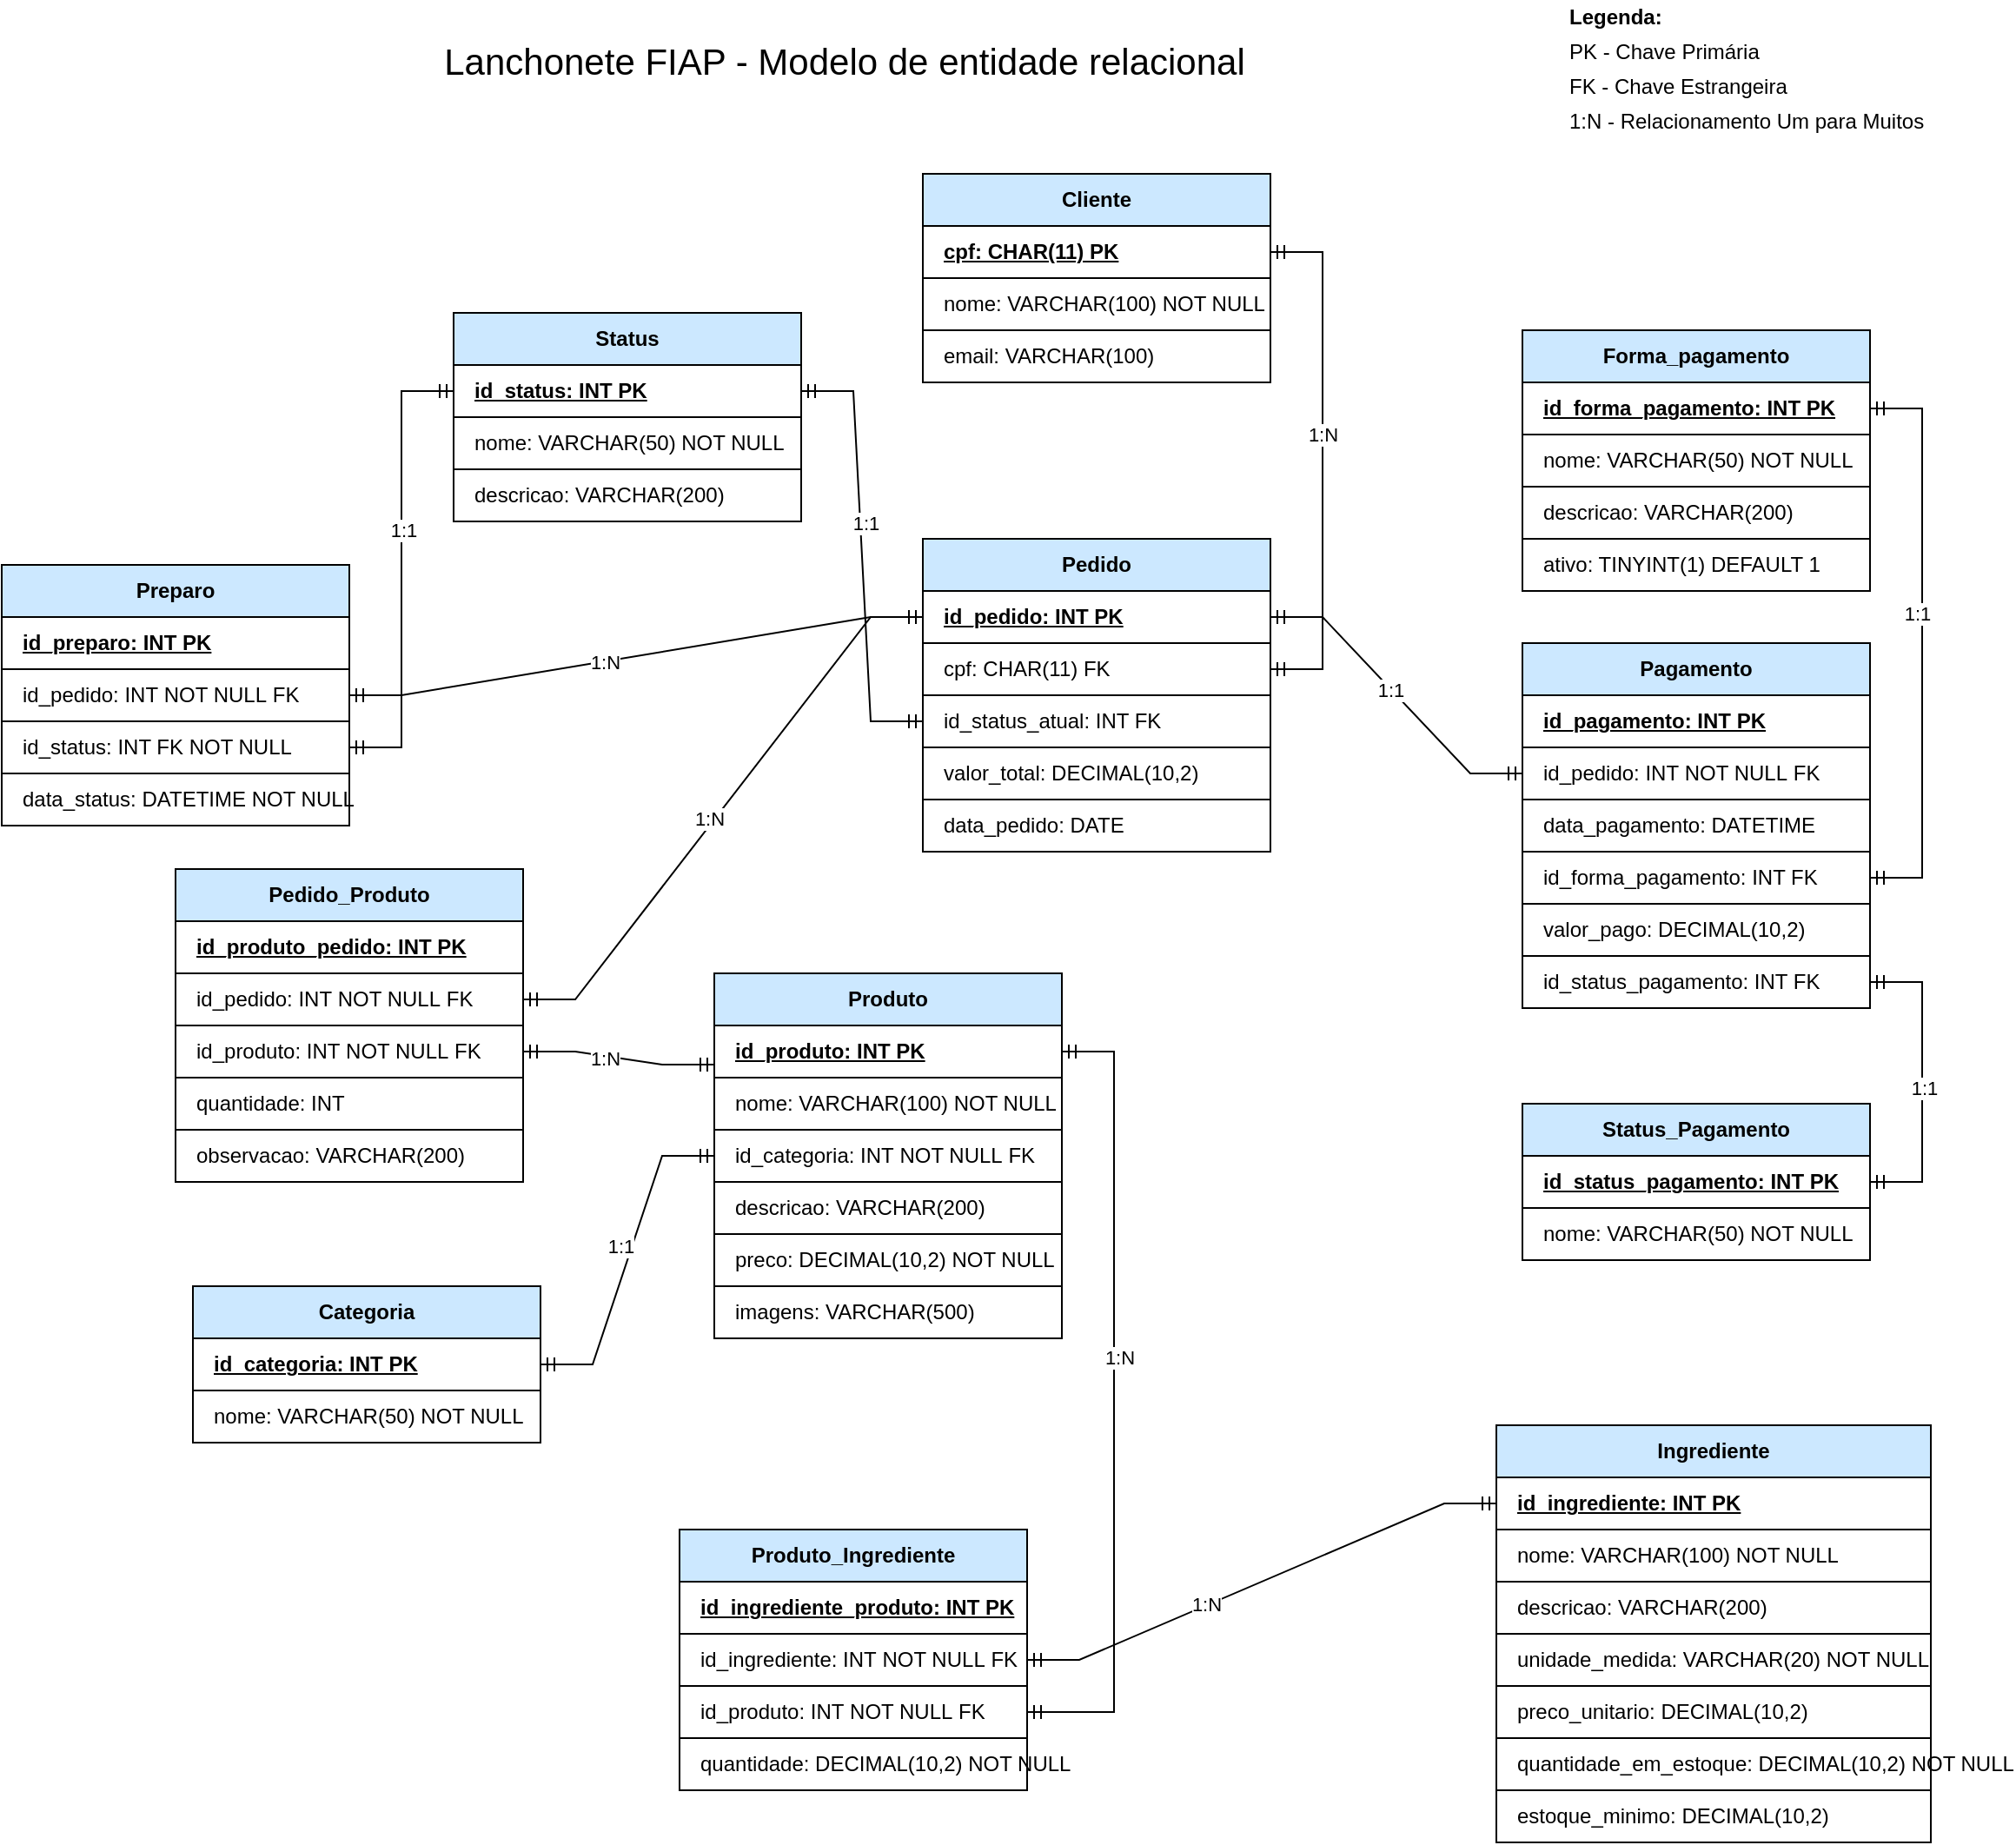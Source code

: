 <mxfile scale="1" border="10">
    <diagram name="MER Lanchonete FIAP" id="QjZd8R-ZHvt1By7iA-Us">
        <mxGraphModel dx="1200" dy="779" grid="0" gridSize="10" guides="1" tooltips="1" connect="1" arrows="1" fold="1" page="1" pageScale="1" pageWidth="1169" pageHeight="827" background="#ffffff" math="0" shadow="0">
            <root>
                <mxCell id="0"/>
                <mxCell id="1" parent="0"/>
                <mxCell id="2" value="Cliente" style="shape=table;startSize=30;container=1;childLayout=tableLayout;fixedRows=1;rowLines=0;fontStyle=1;align=center;resizeLast=1;html=1;whiteSpace=wrap;fillColor=#CCE8FF;" parent="1" vertex="1">
                    <mxGeometry x="570" y="110" width="200" height="120" as="geometry"/>
                </mxCell>
                <mxCell id="3" value="cpf: CHAR(11) PK" style="shape=partialRectangle;html=1;align=left;spacingLeft=10;fontStyle=5;" parent="2" vertex="1">
                    <mxGeometry y="30" width="200" height="30" as="geometry"/>
                </mxCell>
                <mxCell id="4" value="nome: VARCHAR(100)&amp;nbsp;&lt;span style=&quot;color: rgb(0, 0, 0);&quot;&gt;NOT NULL&lt;/span&gt;" style="shape=partialRectangle;html=1;align=left;spacingLeft=10;" parent="2" vertex="1">
                    <mxGeometry y="60" width="200" height="30" as="geometry"/>
                </mxCell>
                <mxCell id="5" value="email: VARCHAR(100)" style="shape=partialRectangle;html=1;align=left;spacingLeft=10;" parent="2" vertex="1">
                    <mxGeometry y="90" width="200" height="30" as="geometry"/>
                </mxCell>
                <mxCell id="6" value="Status" style="shape=table;startSize=30;container=1;childLayout=tableLayout;fixedRows=1;rowLines=0;fontStyle=1;align=center;resizeLast=1;html=1;whiteSpace=wrap;fillColor=#CCE8FF;" parent="1" vertex="1">
                    <mxGeometry x="300" y="190" width="200" height="120" as="geometry"/>
                </mxCell>
                <mxCell id="7" value="id_status: INT PK" style="shape=partialRectangle;html=1;align=left;spacingLeft=10;fontStyle=5;" parent="6" vertex="1">
                    <mxGeometry y="30" width="200" height="30" as="geometry"/>
                </mxCell>
                <mxCell id="8" value="nome: VARCHAR(50) NOT NULL" style="shape=partialRectangle;html=1;align=left;spacingLeft=10;" parent="6" vertex="1">
                    <mxGeometry y="60" width="200" height="30" as="geometry"/>
                </mxCell>
                <mxCell id="9" value="descricao: VARCHAR(200)" style="shape=partialRectangle;html=1;align=left;spacingLeft=10;" parent="6" vertex="1">
                    <mxGeometry y="90" width="200" height="30" as="geometry"/>
                </mxCell>
                <mxCell id="10" value="Pedido" style="shape=table;startSize=30;container=1;childLayout=tableLayout;fixedRows=1;rowLines=0;fontStyle=1;align=center;resizeLast=1;html=1;whiteSpace=wrap;fillColor=#CCE8FF;" parent="1" vertex="1">
                    <mxGeometry x="570" y="320" width="200" height="180" as="geometry"/>
                </mxCell>
                <mxCell id="11" value="id_pedido: INT PK" style="shape=partialRectangle;html=1;align=left;spacingLeft=10;fontStyle=5;" parent="10" vertex="1">
                    <mxGeometry y="30" width="200" height="30" as="geometry"/>
                </mxCell>
                <mxCell id="12" value="cpf: CHAR(11) FK" style="shape=partialRectangle;html=1;align=left;spacingLeft=10;" parent="10" vertex="1">
                    <mxGeometry y="60" width="200" height="30" as="geometry"/>
                </mxCell>
                <mxCell id="13" value="id_status_atual: INT FK" style="shape=partialRectangle;html=1;align=left;spacingLeft=10;" parent="10" vertex="1">
                    <mxGeometry y="90" width="200" height="30" as="geometry"/>
                </mxCell>
                <mxCell id="14" value="valor_total: DECIMAL(10,2)" style="shape=partialRectangle;html=1;align=left;spacingLeft=10;" parent="10" vertex="1">
                    <mxGeometry y="120" width="200" height="30" as="geometry"/>
                </mxCell>
                <mxCell id="15" value="data_pedido: DATE" style="shape=partialRectangle;html=1;align=left;spacingLeft=10;" parent="10" vertex="1">
                    <mxGeometry y="150" width="200" height="30" as="geometry"/>
                </mxCell>
                <mxCell id="16" value="Preparo" style="shape=table;startSize=30;container=1;childLayout=tableLayout;fixedRows=1;rowLines=0;fontStyle=1;align=center;resizeLast=1;html=1;whiteSpace=wrap;fillColor=#CCE8FF;" parent="1" vertex="1">
                    <mxGeometry x="40" y="335" width="200" height="150" as="geometry"/>
                </mxCell>
                <mxCell id="17" value="id_preparo: INT PK" style="shape=partialRectangle;html=1;align=left;spacingLeft=10;fontStyle=5;" parent="16" vertex="1">
                    <mxGeometry y="30" width="200" height="30" as="geometry"/>
                </mxCell>
                <mxCell id="18" value="id_pedido: INT&amp;nbsp;&lt;span style=&quot;color: rgb(0, 0, 0);&quot;&gt;NOT NULL&amp;nbsp;&lt;/span&gt;FK" style="shape=partialRectangle;html=1;align=left;spacingLeft=10;" parent="16" vertex="1">
                    <mxGeometry y="60" width="200" height="30" as="geometry"/>
                </mxCell>
                <mxCell id="19" value="id_status: INT FK NOT NULL" style="shape=partialRectangle;html=1;align=left;spacingLeft=10;" parent="16" vertex="1">
                    <mxGeometry y="90" width="200" height="30" as="geometry"/>
                </mxCell>
                <mxCell id="20" value="data_status: DATETIME NOT NULL" style="shape=partialRectangle;html=1;align=left;spacingLeft=10;" parent="16" vertex="1">
                    <mxGeometry y="120" width="200" height="30" as="geometry"/>
                </mxCell>
                <mxCell id="21" value="Forma_pagamento" style="shape=table;startSize=30;container=1;childLayout=tableLayout;fixedRows=1;rowLines=0;fontStyle=1;align=center;resizeLast=1;html=1;whiteSpace=wrap;fillColor=#CCE8FF;" parent="1" vertex="1">
                    <mxGeometry x="915" y="200" width="200" height="150" as="geometry"/>
                </mxCell>
                <mxCell id="22" value="id_forma_pagamento: INT PK" style="shape=partialRectangle;html=1;align=left;spacingLeft=10;fontStyle=5;" parent="21" vertex="1">
                    <mxGeometry y="30" width="200" height="30" as="geometry"/>
                </mxCell>
                <mxCell id="23" value="nome: VARCHAR(50) NOT NULL" style="shape=partialRectangle;html=1;align=left;spacingLeft=10;" parent="21" vertex="1">
                    <mxGeometry y="60" width="200" height="30" as="geometry"/>
                </mxCell>
                <mxCell id="24" value="descricao: VARCHAR(200)" style="shape=partialRectangle;html=1;align=left;spacingLeft=10;" parent="21" vertex="1">
                    <mxGeometry y="90" width="200" height="30" as="geometry"/>
                </mxCell>
                <mxCell id="210" value="ativo: TINYINT(1) DEFAULT 1" style="shape=partialRectangle;html=1;align=left;spacingLeft=10;" parent="21" vertex="1">
                    <mxGeometry y="120" width="200" height="30" as="geometry"/>
                </mxCell>
                <mxCell id="25" value="Status_Pagamento" style="shape=table;startSize=30;container=1;childLayout=tableLayout;fixedRows=1;rowLines=0;fontStyle=1;align=center;resizeLast=1;html=1;whiteSpace=wrap;fillColor=#CCE8FF;" parent="1" vertex="1">
                    <mxGeometry x="915" y="645" width="200" height="90" as="geometry"/>
                </mxCell>
                <mxCell id="26" value="id_status_pagamento: INT PK" style="shape=partialRectangle;html=1;align=left;spacingLeft=10;fontStyle=5;" parent="25" vertex="1">
                    <mxGeometry y="30" width="200" height="30" as="geometry"/>
                </mxCell>
                <mxCell id="27" value="nome: VARCHAR(50) NOT NULL" style="shape=partialRectangle;html=1;align=left;spacingLeft=10;" parent="25" vertex="1">
                    <mxGeometry y="60" width="200" height="30" as="geometry"/>
                </mxCell>
                <mxCell id="28" value="Pagamento" style="shape=table;startSize=30;container=1;childLayout=tableLayout;fixedRows=1;rowLines=0;fontStyle=1;align=center;resizeLast=1;html=1;whiteSpace=wrap;fillColor=#CCE8FF;" parent="1" vertex="1">
                    <mxGeometry x="915" y="380" width="200" height="210" as="geometry"/>
                </mxCell>
                <mxCell id="29" value="id_pagamento: INT PK" style="shape=partialRectangle;html=1;align=left;spacingLeft=10;fontStyle=5;" parent="28" vertex="1">
                    <mxGeometry y="30" width="200" height="30" as="geometry"/>
                </mxCell>
                <mxCell id="30" value="id_pedido: INT&amp;nbsp;&lt;span style=&quot;color: rgb(0, 0, 0);&quot;&gt;NOT NULL&amp;nbsp;&lt;/span&gt;FK" style="shape=partialRectangle;html=1;align=left;spacingLeft=10;" parent="28" vertex="1">
                    <mxGeometry y="60" width="200" height="30" as="geometry"/>
                </mxCell>
                <mxCell id="31" value="data_pagamento: DATETIME" style="shape=partialRectangle;html=1;align=left;spacingLeft=10;" parent="28" vertex="1">
                    <mxGeometry y="90" width="200" height="30" as="geometry"/>
                </mxCell>
                <mxCell id="32" value="id_forma_pagamento: INT FK" style="shape=partialRectangle;html=1;align=left;spacingLeft=10;" parent="28" vertex="1">
                    <mxGeometry y="120" width="200" height="30" as="geometry"/>
                </mxCell>
                <mxCell id="33" value="valor_pago: DECIMAL(10,2)" style="shape=partialRectangle;html=1;align=left;spacingLeft=10;" parent="28" vertex="1">
                    <mxGeometry y="150" width="200" height="30" as="geometry"/>
                </mxCell>
                <mxCell id="34" value="id_status_pagamento: INT FK" style="shape=partialRectangle;html=1;align=left;spacingLeft=10;" parent="28" vertex="1">
                    <mxGeometry y="180" width="200" height="30" as="geometry"/>
                </mxCell>
                <mxCell id="35" value="Produto" style="shape=table;startSize=30;container=1;childLayout=tableLayout;fixedRows=1;rowLines=0;fontStyle=1;align=center;resizeLast=1;html=1;whiteSpace=wrap;fillColor=#CCE8FF;" parent="1" vertex="1">
                    <mxGeometry x="450" y="570" width="200" height="210" as="geometry"/>
                </mxCell>
                <mxCell id="36" value="id_produto: INT PK" style="shape=partialRectangle;html=1;align=left;spacingLeft=10;fontStyle=5;" parent="35" vertex="1">
                    <mxGeometry y="30" width="200" height="30" as="geometry"/>
                </mxCell>
                <mxCell id="37" value="nome: VARCHAR(100)&amp;nbsp;&lt;span style=&quot;color: rgb(0, 0, 0);&quot;&gt;NOT NULL&lt;/span&gt;" style="shape=partialRectangle;html=1;align=left;spacingLeft=10;" parent="35" vertex="1">
                    <mxGeometry y="60" width="200" height="30" as="geometry"/>
                </mxCell>
                <mxCell id="38" value="id_categoria: INT&amp;nbsp;&lt;span style=&quot;color: rgb(0, 0, 0);&quot;&gt;NOT NULL&amp;nbsp;&lt;/span&gt;FK" style="shape=partialRectangle;html=1;align=left;spacingLeft=10;" parent="35" vertex="1">
                    <mxGeometry y="90" width="200" height="30" as="geometry"/>
                </mxCell>
                <mxCell id="39" value="descricao: VARCHAR(200)" style="shape=partialRectangle;html=1;align=left;spacingLeft=10;" parent="35" vertex="1">
                    <mxGeometry y="120" width="200" height="30" as="geometry"/>
                </mxCell>
                <mxCell id="40" value="preco: DECIMAL(10,2)&amp;nbsp;&lt;span style=&quot;color: rgb(0, 0, 0);&quot;&gt;NOT NULL&lt;/span&gt;" style="shape=partialRectangle;html=1;align=left;spacingLeft=10;" parent="35" vertex="1">
                    <mxGeometry y="150" width="200" height="30" as="geometry"/>
                </mxCell>
                <mxCell id="41" value="imagens: VARCHAR(500)" style="shape=partialRectangle;html=1;align=left;spacingLeft=10;" parent="35" vertex="1">
                    <mxGeometry y="180" width="200" height="30" as="geometry"/>
                </mxCell>
                <mxCell id="42" value="Pedido_Produto" style="shape=table;startSize=30;container=1;childLayout=tableLayout;fixedRows=1;rowLines=0;fontStyle=1;align=center;resizeLast=1;html=1;whiteSpace=wrap;fillColor=#CCE8FF;" parent="1" vertex="1">
                    <mxGeometry x="140" y="510" width="200" height="180" as="geometry"/>
                </mxCell>
                <mxCell id="43" value="id_produto_pedido: INT PK" style="shape=partialRectangle;html=1;align=left;spacingLeft=10;fontStyle=5;" parent="42" vertex="1">
                    <mxGeometry y="30" width="200" height="30" as="geometry"/>
                </mxCell>
                <mxCell id="44" value="id_pedido: INT&amp;nbsp;&lt;span style=&quot;color: rgb(0, 0, 0);&quot;&gt;NOT NULL&lt;/span&gt;&amp;nbsp;FK" style="shape=partialRectangle;html=1;align=left;spacingLeft=10;" parent="42" vertex="1">
                    <mxGeometry y="60" width="200" height="30" as="geometry"/>
                </mxCell>
                <mxCell id="45" value="id_produto: INT&amp;nbsp;&lt;span style=&quot;color: rgb(0, 0, 0);&quot;&gt;NOT NULL&amp;nbsp;&lt;/span&gt;FK" style="shape=partialRectangle;html=1;align=left;spacingLeft=10;" parent="42" vertex="1">
                    <mxGeometry y="90" width="200" height="30" as="geometry"/>
                </mxCell>
                <mxCell id="46" value="quantidade: INT" style="shape=partialRectangle;html=1;align=left;spacingLeft=10;" parent="42" vertex="1">
                    <mxGeometry y="120" width="200" height="30" as="geometry"/>
                </mxCell>
                <mxCell id="47" value="observacao: VARCHAR(200)" style="shape=partialRectangle;html=1;align=left;spacingLeft=10;" parent="42" vertex="1">
                    <mxGeometry y="150" width="200" height="30" as="geometry"/>
                </mxCell>
                <mxCell id="48" value="Categoria" style="shape=table;startSize=30;container=1;childLayout=tableLayout;fixedRows=1;rowLines=0;fontStyle=1;align=center;resizeLast=1;html=1;whiteSpace=wrap;fillColor=#CCE8FF;" parent="1" vertex="1">
                    <mxGeometry x="150" y="750" width="200" height="90" as="geometry"/>
                </mxCell>
                <mxCell id="49" value="id_categoria: INT PK" style="shape=partialRectangle;html=1;align=left;spacingLeft=10;fontStyle=5;" parent="48" vertex="1">
                    <mxGeometry y="30" width="200" height="30" as="geometry"/>
                </mxCell>
                <mxCell id="50" value="nome: VARCHAR(50)&amp;nbsp;&lt;span style=&quot;color: rgb(0, 0, 0);&quot;&gt;NOT NULL&lt;/span&gt;" style="shape=partialRectangle;html=1;align=left;spacingLeft=10;" parent="48" vertex="1">
                    <mxGeometry y="60" width="200" height="30" as="geometry"/>
                </mxCell>
                <mxCell id="51" value="Ingrediente" style="shape=table;startSize=30;container=1;childLayout=tableLayout;fixedRows=1;rowLines=0;fontStyle=1;align=center;resizeLast=1;html=1;whiteSpace=wrap;fillColor=#CCE8FF;" parent="1" vertex="1">
                    <mxGeometry x="900" y="830" width="250" height="240" as="geometry"/>
                </mxCell>
                <mxCell id="52" value="id_ingrediente: INT PK" style="shape=partialRectangle;html=1;align=left;spacingLeft=10;fontStyle=5;" parent="51" vertex="1">
                    <mxGeometry y="30" width="250" height="30" as="geometry"/>
                </mxCell>
                <mxCell id="53" value="nome: VARCHAR(100)&amp;nbsp;&lt;span style=&quot;color: rgb(0, 0, 0);&quot;&gt;NOT NULL&lt;/span&gt;" style="shape=partialRectangle;html=1;align=left;spacingLeft=10;" parent="51" vertex="1">
                    <mxGeometry y="60" width="250" height="30" as="geometry"/>
                </mxCell>
                <mxCell id="54" value="descricao: VARCHAR(200)" style="shape=partialRectangle;html=1;align=left;spacingLeft=10;" parent="51" vertex="1">
                    <mxGeometry y="90" width="250" height="30" as="geometry"/>
                </mxCell>
                <mxCell id="55" value="unidade_medida: VARCHAR(20)&amp;nbsp;&lt;span style=&quot;color: rgb(0, 0, 0);&quot;&gt;NOT NULL&lt;/span&gt;" style="shape=partialRectangle;html=1;align=left;spacingLeft=10;" parent="51" vertex="1">
                    <mxGeometry y="120" width="250" height="30" as="geometry"/>
                </mxCell>
                <mxCell id="56" value="preco_unitario: DECIMAL(10,2)" style="shape=partialRectangle;html=1;align=left;spacingLeft=10;" parent="51" vertex="1">
                    <mxGeometry y="150" width="250" height="30" as="geometry"/>
                </mxCell>
                <mxCell id="57" value="quantidade_em_estoque: DECIMAL(10,2)&amp;nbsp;&lt;span style=&quot;color: rgb(0, 0, 0);&quot;&gt;NOT NULL&lt;/span&gt;" style="shape=partialRectangle;html=1;align=left;spacingLeft=10;" parent="51" vertex="1">
                    <mxGeometry y="180" width="250" height="30" as="geometry"/>
                </mxCell>
                <mxCell id="58" value="estoque_minimo: DECIMAL(10,2)" style="shape=partialRectangle;html=1;align=left;spacingLeft=10;" parent="51" vertex="1">
                    <mxGeometry y="210" width="250" height="30" as="geometry"/>
                </mxCell>
                <mxCell id="59" value="Produto_Ingrediente" style="shape=table;startSize=30;container=1;childLayout=tableLayout;fixedRows=1;rowLines=0;fontStyle=1;align=center;resizeLast=1;html=1;whiteSpace=wrap;fillColor=#CCE8FF;" parent="1" vertex="1">
                    <mxGeometry x="430" y="890" width="200" height="150" as="geometry">
                        <mxRectangle x="600" y="700" width="150" height="30" as="alternateBounds"/>
                    </mxGeometry>
                </mxCell>
                <mxCell id="60" value="id_ingrediente_produto: INT PK" style="shape=partialRectangle;html=1;align=left;spacingLeft=10;fontStyle=5;" parent="59" vertex="1">
                    <mxGeometry y="30" width="200" height="30" as="geometry"/>
                </mxCell>
                <mxCell id="61" value="id_ingrediente: INT&amp;nbsp;&lt;span style=&quot;color: rgb(0, 0, 0);&quot;&gt;NOT NULL&amp;nbsp;&lt;/span&gt;FK" style="shape=partialRectangle;html=1;align=left;spacingLeft=10;" parent="59" vertex="1">
                    <mxGeometry y="60" width="200" height="30" as="geometry"/>
                </mxCell>
                <mxCell id="62" value="id_produto: INT&amp;nbsp;&lt;span style=&quot;color: rgb(0, 0, 0);&quot;&gt;NOT NULL&amp;nbsp;&lt;/span&gt;FK" style="shape=partialRectangle;html=1;align=left;spacingLeft=10;" parent="59" vertex="1">
                    <mxGeometry y="90" width="200" height="30" as="geometry"/>
                </mxCell>
                <mxCell id="63" value="quantidade: DECIMAL(10,2)&amp;nbsp;&lt;span style=&quot;color: rgb(0, 0, 0);&quot;&gt;NOT NULL&lt;/span&gt;" style="shape=partialRectangle;html=1;align=left;spacingLeft=10;" parent="59" vertex="1">
                    <mxGeometry y="120" width="200" height="30" as="geometry"/>
                </mxCell>
                <mxCell id="70" value="" style="edgeStyle=entityRelationEdgeStyle;fontSize=12;html=1;endArrow=ERmandOne;startArrow=ERmandOne;rounded=0;entryX=1;entryY=0.5;entryDx=0;entryDy=0;exitX=0;exitY=0.5;exitDx=0;exitDy=0;" parent="1" source="11" target="18" edge="1">
                    <mxGeometry width="100" height="100" relative="1" as="geometry">
                        <mxPoint x="250" y="320" as="sourcePoint"/>
                        <mxPoint x="350" y="220" as="targetPoint"/>
                    </mxGeometry>
                </mxCell>
                <mxCell id="102" value="1:N" style="edgeLabel;html=1;align=center;verticalAlign=middle;resizable=0;points=[];" parent="70" vertex="1" connectable="0">
                    <mxGeometry x="0.112" relative="1" as="geometry">
                        <mxPoint as="offset"/>
                    </mxGeometry>
                </mxCell>
                <mxCell id="71" value="" style="edgeStyle=entityRelationEdgeStyle;fontSize=12;html=1;endArrow=ERmandOne;startArrow=ERmandOne;rounded=0;" parent="1" source="3" target="12" edge="1">
                    <mxGeometry width="100" height="100" relative="1" as="geometry">
                        <mxPoint x="990" y="110" as="sourcePoint"/>
                        <mxPoint x="790" y="320" as="targetPoint"/>
                    </mxGeometry>
                </mxCell>
                <mxCell id="93" value="1:N" style="edgeLabel;html=1;align=center;verticalAlign=middle;resizable=0;points=[];" parent="71" vertex="1" connectable="0">
                    <mxGeometry x="-0.207" relative="1" as="geometry">
                        <mxPoint y="16" as="offset"/>
                    </mxGeometry>
                </mxCell>
                <mxCell id="72" value="" style="edgeStyle=entityRelationEdgeStyle;fontSize=12;html=1;endArrow=ERmandOne;startArrow=ERmandOne;rounded=0;entryX=0;entryY=0.5;entryDx=0;entryDy=0;exitX=1;exitY=0.5;exitDx=0;exitDy=0;" parent="1" source="7" target="13" edge="1">
                    <mxGeometry width="100" height="100" relative="1" as="geometry">
                        <mxPoint x="270" y="340" as="sourcePoint"/>
                        <mxPoint x="320" y="305" as="targetPoint"/>
                    </mxGeometry>
                </mxCell>
                <mxCell id="106" value="1:1" style="edgeLabel;html=1;align=center;verticalAlign=middle;resizable=0;points=[];" parent="72" vertex="1" connectable="0">
                    <mxGeometry x="-0.154" y="3" relative="1" as="geometry">
                        <mxPoint as="offset"/>
                    </mxGeometry>
                </mxCell>
                <mxCell id="73" value="" style="edgeStyle=entityRelationEdgeStyle;fontSize=12;html=1;endArrow=ERmandOne;startArrow=ERmandOne;rounded=0;entryX=1;entryY=0.5;entryDx=0;entryDy=0;" parent="1" source="7" target="19" edge="1">
                    <mxGeometry width="100" height="100" relative="1" as="geometry">
                        <mxPoint x="270" y="340" as="sourcePoint"/>
                        <mxPoint x="320" y="305" as="targetPoint"/>
                    </mxGeometry>
                </mxCell>
                <mxCell id="105" value="1:1" style="edgeLabel;html=1;align=center;verticalAlign=middle;resizable=0;points=[];" parent="73" vertex="1" connectable="0">
                    <mxGeometry x="-0.172" y="1" relative="1" as="geometry">
                        <mxPoint as="offset"/>
                    </mxGeometry>
                </mxCell>
                <mxCell id="74" value="" style="edgeStyle=entityRelationEdgeStyle;fontSize=12;html=1;endArrow=ERmandOne;startArrow=ERmandOne;rounded=0;entryX=0;entryY=0.5;entryDx=0;entryDy=0;exitX=1;exitY=0.5;exitDx=0;exitDy=0;" parent="1" source="11" target="30" edge="1">
                    <mxGeometry width="100" height="100" relative="1" as="geometry">
                        <mxPoint x="270" y="340" as="sourcePoint"/>
                        <mxPoint x="320" y="305" as="targetPoint"/>
                    </mxGeometry>
                </mxCell>
                <mxCell id="94" value="1:1" style="edgeLabel;html=1;align=center;verticalAlign=middle;resizable=0;points=[];" parent="74" vertex="1" connectable="0">
                    <mxGeometry x="-0.055" relative="1" as="geometry">
                        <mxPoint as="offset"/>
                    </mxGeometry>
                </mxCell>
                <mxCell id="75" value="" style="edgeStyle=entityRelationEdgeStyle;fontSize=12;html=1;endArrow=ERmandOne;startArrow=ERmandOne;rounded=0;" parent="1" source="22" target="32" edge="1">
                    <mxGeometry width="100" height="100" relative="1" as="geometry">
                        <mxPoint x="840" y="245" as="sourcePoint"/>
                        <mxPoint x="840" y="515" as="targetPoint"/>
                        <Array as="points">
                            <mxPoint x="785" y="400"/>
                            <mxPoint x="775" y="330"/>
                            <mxPoint x="715" y="430"/>
                        </Array>
                    </mxGeometry>
                </mxCell>
                <mxCell id="95" value="1:1" style="edgeLabel;html=1;align=center;verticalAlign=middle;resizable=0;points=[];" parent="75" vertex="1" connectable="0">
                    <mxGeometry x="-0.105" y="-3" relative="1" as="geometry">
                        <mxPoint as="offset"/>
                    </mxGeometry>
                </mxCell>
                <mxCell id="76" value="" style="edgeStyle=entityRelationEdgeStyle;fontSize=12;html=1;endArrow=ERmandOne;startArrow=ERmandOne;rounded=0;" parent="1" source="26" target="34" edge="1">
                    <mxGeometry width="100" height="100" relative="1" as="geometry">
                        <mxPoint x="900" y="695" as="sourcePoint"/>
                        <mxPoint x="900" y="570" as="targetPoint"/>
                        <Array as="points">
                            <mxPoint x="840" y="625"/>
                        </Array>
                    </mxGeometry>
                </mxCell>
                <mxCell id="96" value="1:1" style="edgeLabel;html=1;align=center;verticalAlign=middle;resizable=0;points=[];" parent="76" vertex="1" connectable="0">
                    <mxGeometry x="-0.04" y="-1" relative="1" as="geometry">
                        <mxPoint as="offset"/>
                    </mxGeometry>
                </mxCell>
                <mxCell id="77" value="" style="edgeStyle=entityRelationEdgeStyle;fontSize=12;html=1;endArrow=ERmandOne;startArrow=ERmandOne;rounded=0;entryX=1;entryY=0.5;entryDx=0;entryDy=0;" parent="1" source="11" target="44" edge="1">
                    <mxGeometry width="100" height="100" relative="1" as="geometry">
                        <mxPoint x="270" y="340" as="sourcePoint"/>
                        <mxPoint x="320" y="305" as="targetPoint"/>
                    </mxGeometry>
                </mxCell>
                <mxCell id="101" value="1:N" style="edgeLabel;html=1;align=center;verticalAlign=middle;resizable=0;points=[];" parent="77" vertex="1" connectable="0">
                    <mxGeometry x="0.06" y="-3" relative="1" as="geometry">
                        <mxPoint as="offset"/>
                    </mxGeometry>
                </mxCell>
                <mxCell id="78" value="" style="edgeStyle=entityRelationEdgeStyle;fontSize=12;html=1;endArrow=ERmandOne;startArrow=ERmandOne;rounded=0;exitX=0;exitY=0.75;exitDx=0;exitDy=0;" parent="1" source="36" target="45" edge="1">
                    <mxGeometry width="100" height="100" relative="1" as="geometry">
                        <mxPoint x="450" y="640" as="sourcePoint"/>
                        <mxPoint x="340" y="610" as="targetPoint"/>
                    </mxGeometry>
                </mxCell>
                <mxCell id="100" value="1:N" style="edgeLabel;html=1;align=center;verticalAlign=middle;resizable=0;points=[];" parent="78" vertex="1" connectable="0">
                    <mxGeometry x="0.151" relative="1" as="geometry">
                        <mxPoint y="1" as="offset"/>
                    </mxGeometry>
                </mxCell>
                <mxCell id="79" value="" style="edgeStyle=entityRelationEdgeStyle;fontSize=12;html=1;endArrow=ERmandOne;startArrow=ERmandOne;rounded=0;entryX=0;entryY=0.5;entryDx=0;entryDy=0;exitX=1;exitY=0.5;exitDx=0;exitDy=0;" parent="1" source="49" target="38" edge="1">
                    <mxGeometry width="100" height="100" relative="1" as="geometry">
                        <mxPoint x="270" y="640" as="sourcePoint"/>
                        <mxPoint x="320" y="605" as="targetPoint"/>
                    </mxGeometry>
                </mxCell>
                <mxCell id="99" value="1:1" style="edgeLabel;html=1;align=center;verticalAlign=middle;resizable=0;points=[];" parent="79" vertex="1" connectable="0">
                    <mxGeometry x="0.067" y="7" relative="1" as="geometry">
                        <mxPoint as="offset"/>
                    </mxGeometry>
                </mxCell>
                <mxCell id="80" value="" style="edgeStyle=entityRelationEdgeStyle;fontSize=12;html=1;endArrow=ERmandOne;startArrow=ERmandOne;rounded=0;entryX=1;entryY=0.5;entryDx=0;entryDy=0;" parent="1" source="36" target="62" edge="1">
                    <mxGeometry width="100" height="100" relative="1" as="geometry">
                        <mxPoint x="700" y="615" as="sourcePoint"/>
                        <mxPoint x="720" y="920" as="targetPoint"/>
                        <Array as="points">
                            <mxPoint x="910" y="840"/>
                            <mxPoint x="850" y="770"/>
                        </Array>
                    </mxGeometry>
                </mxCell>
                <mxCell id="98" value="1:N" style="edgeLabel;html=1;align=center;verticalAlign=middle;resizable=0;points=[];" parent="80" vertex="1" connectable="0">
                    <mxGeometry x="-0.106" y="3" relative="1" as="geometry">
                        <mxPoint as="offset"/>
                    </mxGeometry>
                </mxCell>
                <mxCell id="81" value="" style="edgeStyle=entityRelationEdgeStyle;fontSize=12;html=1;endArrow=ERmandOne;startArrow=ERmandOne;rounded=0;entryX=1;entryY=0.5;entryDx=0;entryDy=0;" parent="1" source="52" target="61" edge="1">
                    <mxGeometry width="100" height="100" relative="1" as="geometry">
                        <mxPoint x="840" y="860" as="sourcePoint"/>
                        <mxPoint x="850" y="930" as="targetPoint"/>
                    </mxGeometry>
                </mxCell>
                <mxCell id="97" value="1:N" style="edgeLabel;html=1;align=center;verticalAlign=middle;resizable=0;points=[];" parent="81" vertex="1" connectable="0">
                    <mxGeometry x="0.241" y="-1" relative="1" as="geometry">
                        <mxPoint as="offset"/>
                    </mxGeometry>
                </mxCell>
                <mxCell id="88" value="Legenda:" style="text;html=1;strokeColor=none;fillColor=none;align=left;verticalAlign=middle;whiteSpace=wrap;rounded=0;fontStyle=1;" parent="1" vertex="1">
                    <mxGeometry x="940" y="10" width="100" height="20" as="geometry"/>
                </mxCell>
                <mxCell id="89" value="PK - Chave Primária" style="text;html=1;strokeColor=none;fillColor=none;align=left;verticalAlign=middle;whiteSpace=wrap;rounded=0;" parent="1" vertex="1">
                    <mxGeometry x="940" y="30" width="150" height="20" as="geometry"/>
                </mxCell>
                <mxCell id="90" value="FK - Chave Estrangeira" style="text;html=1;strokeColor=none;fillColor=none;align=left;verticalAlign=middle;whiteSpace=wrap;rounded=0;" parent="1" vertex="1">
                    <mxGeometry x="940" y="50" width="150" height="20" as="geometry"/>
                </mxCell>
                <mxCell id="91" value="1:N - Relacionamento Um para Muitos" style="text;html=1;strokeColor=none;fillColor=none;align=left;verticalAlign=middle;whiteSpace=wrap;rounded=0;" parent="1" vertex="1">
                    <mxGeometry x="940" y="70" width="220" height="20" as="geometry"/>
                </mxCell>
                <mxCell id="92" value="Lanchonete FIAP - Modelo de entidade relacional" style="text;html=1;align=center;verticalAlign=middle;whiteSpace=wrap;rounded=0;strokeWidth=1;fontSize=21;" parent="1" vertex="1">
                    <mxGeometry x="280.06" y="30" width="489.94" height="30" as="geometry"/>
                </mxCell>
            </root>
        </mxGraphModel>
    </diagram>
</mxfile>